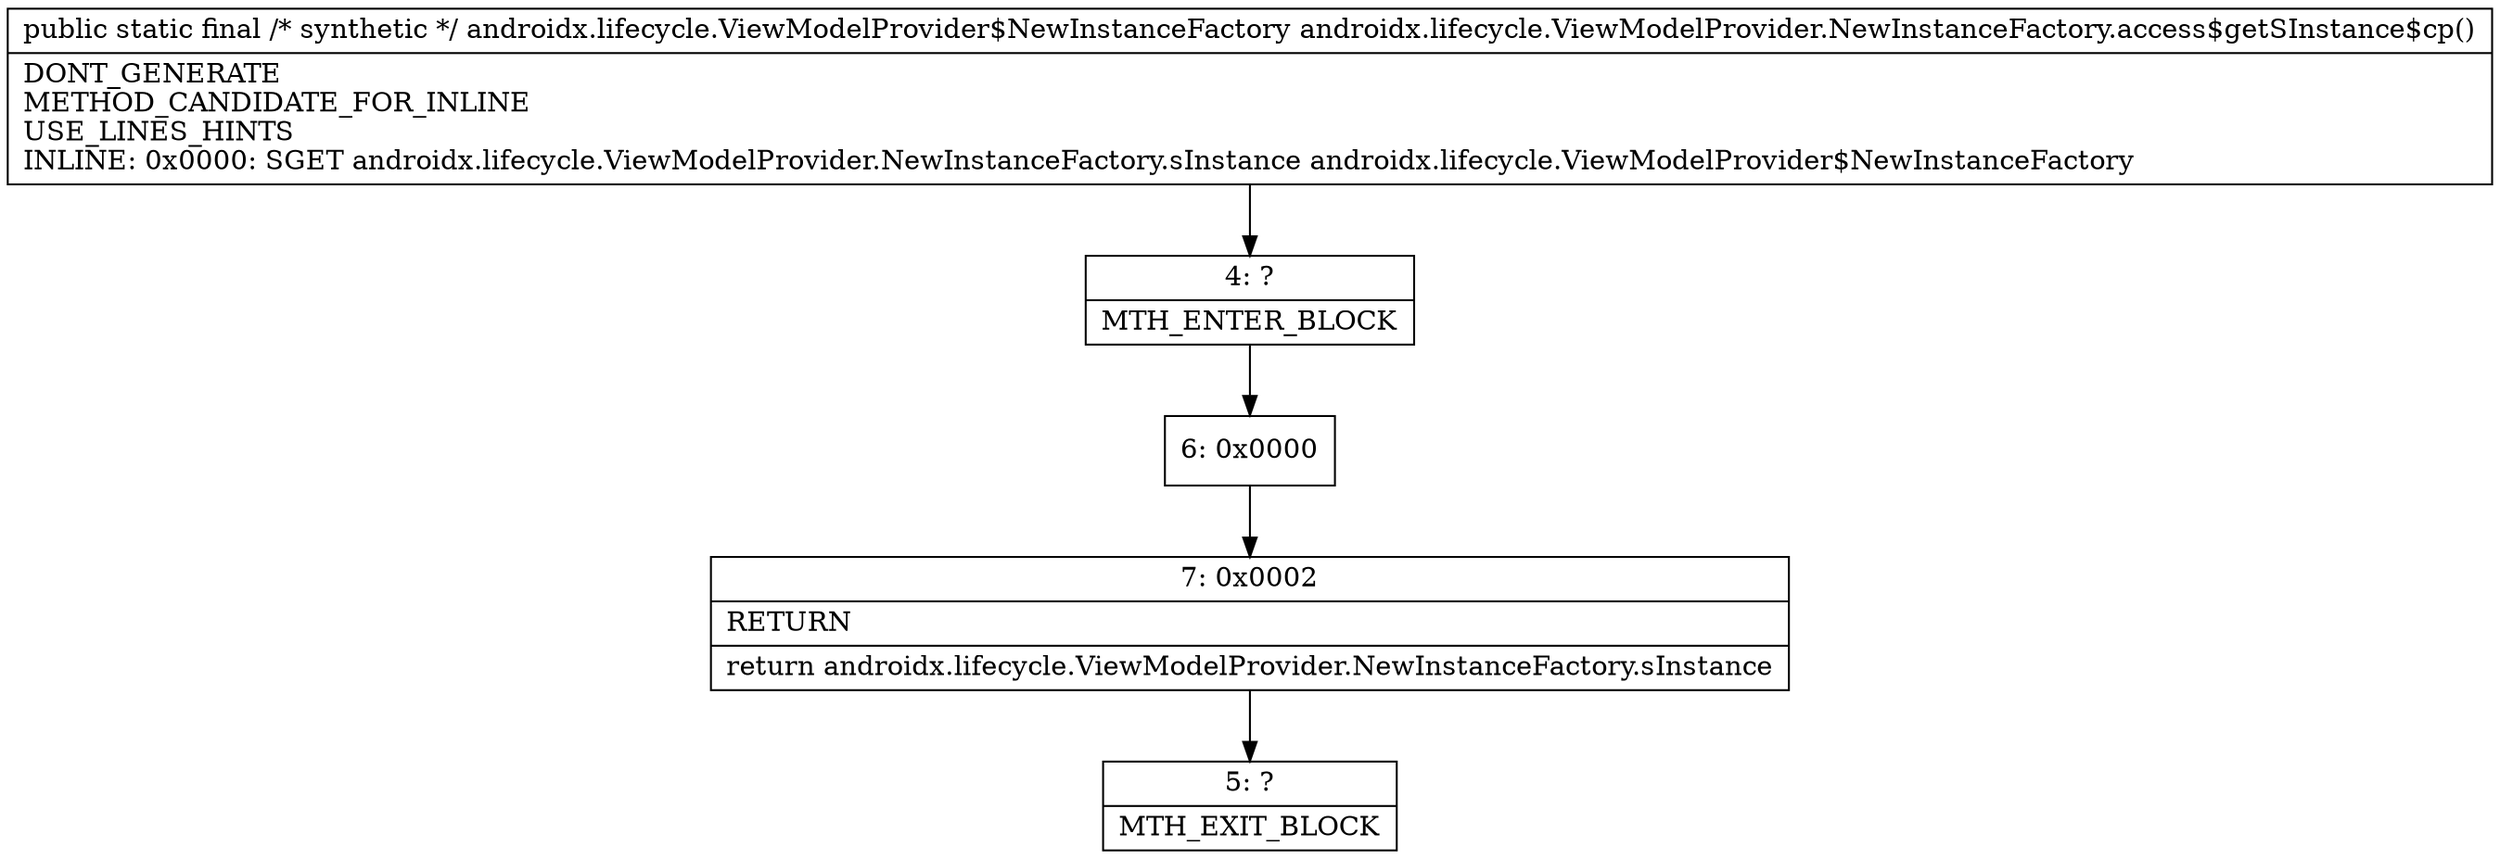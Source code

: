 digraph "CFG forandroidx.lifecycle.ViewModelProvider.NewInstanceFactory.access$getSInstance$cp()Landroidx\/lifecycle\/ViewModelProvider$NewInstanceFactory;" {
Node_4 [shape=record,label="{4\:\ ?|MTH_ENTER_BLOCK\l}"];
Node_6 [shape=record,label="{6\:\ 0x0000}"];
Node_7 [shape=record,label="{7\:\ 0x0002|RETURN\l|return androidx.lifecycle.ViewModelProvider.NewInstanceFactory.sInstance\l}"];
Node_5 [shape=record,label="{5\:\ ?|MTH_EXIT_BLOCK\l}"];
MethodNode[shape=record,label="{public static final \/* synthetic *\/ androidx.lifecycle.ViewModelProvider$NewInstanceFactory androidx.lifecycle.ViewModelProvider.NewInstanceFactory.access$getSInstance$cp()  | DONT_GENERATE\lMETHOD_CANDIDATE_FOR_INLINE\lUSE_LINES_HINTS\lINLINE: 0x0000: SGET   androidx.lifecycle.ViewModelProvider.NewInstanceFactory.sInstance androidx.lifecycle.ViewModelProvider$NewInstanceFactory\l}"];
MethodNode -> Node_4;Node_4 -> Node_6;
Node_6 -> Node_7;
Node_7 -> Node_5;
}

